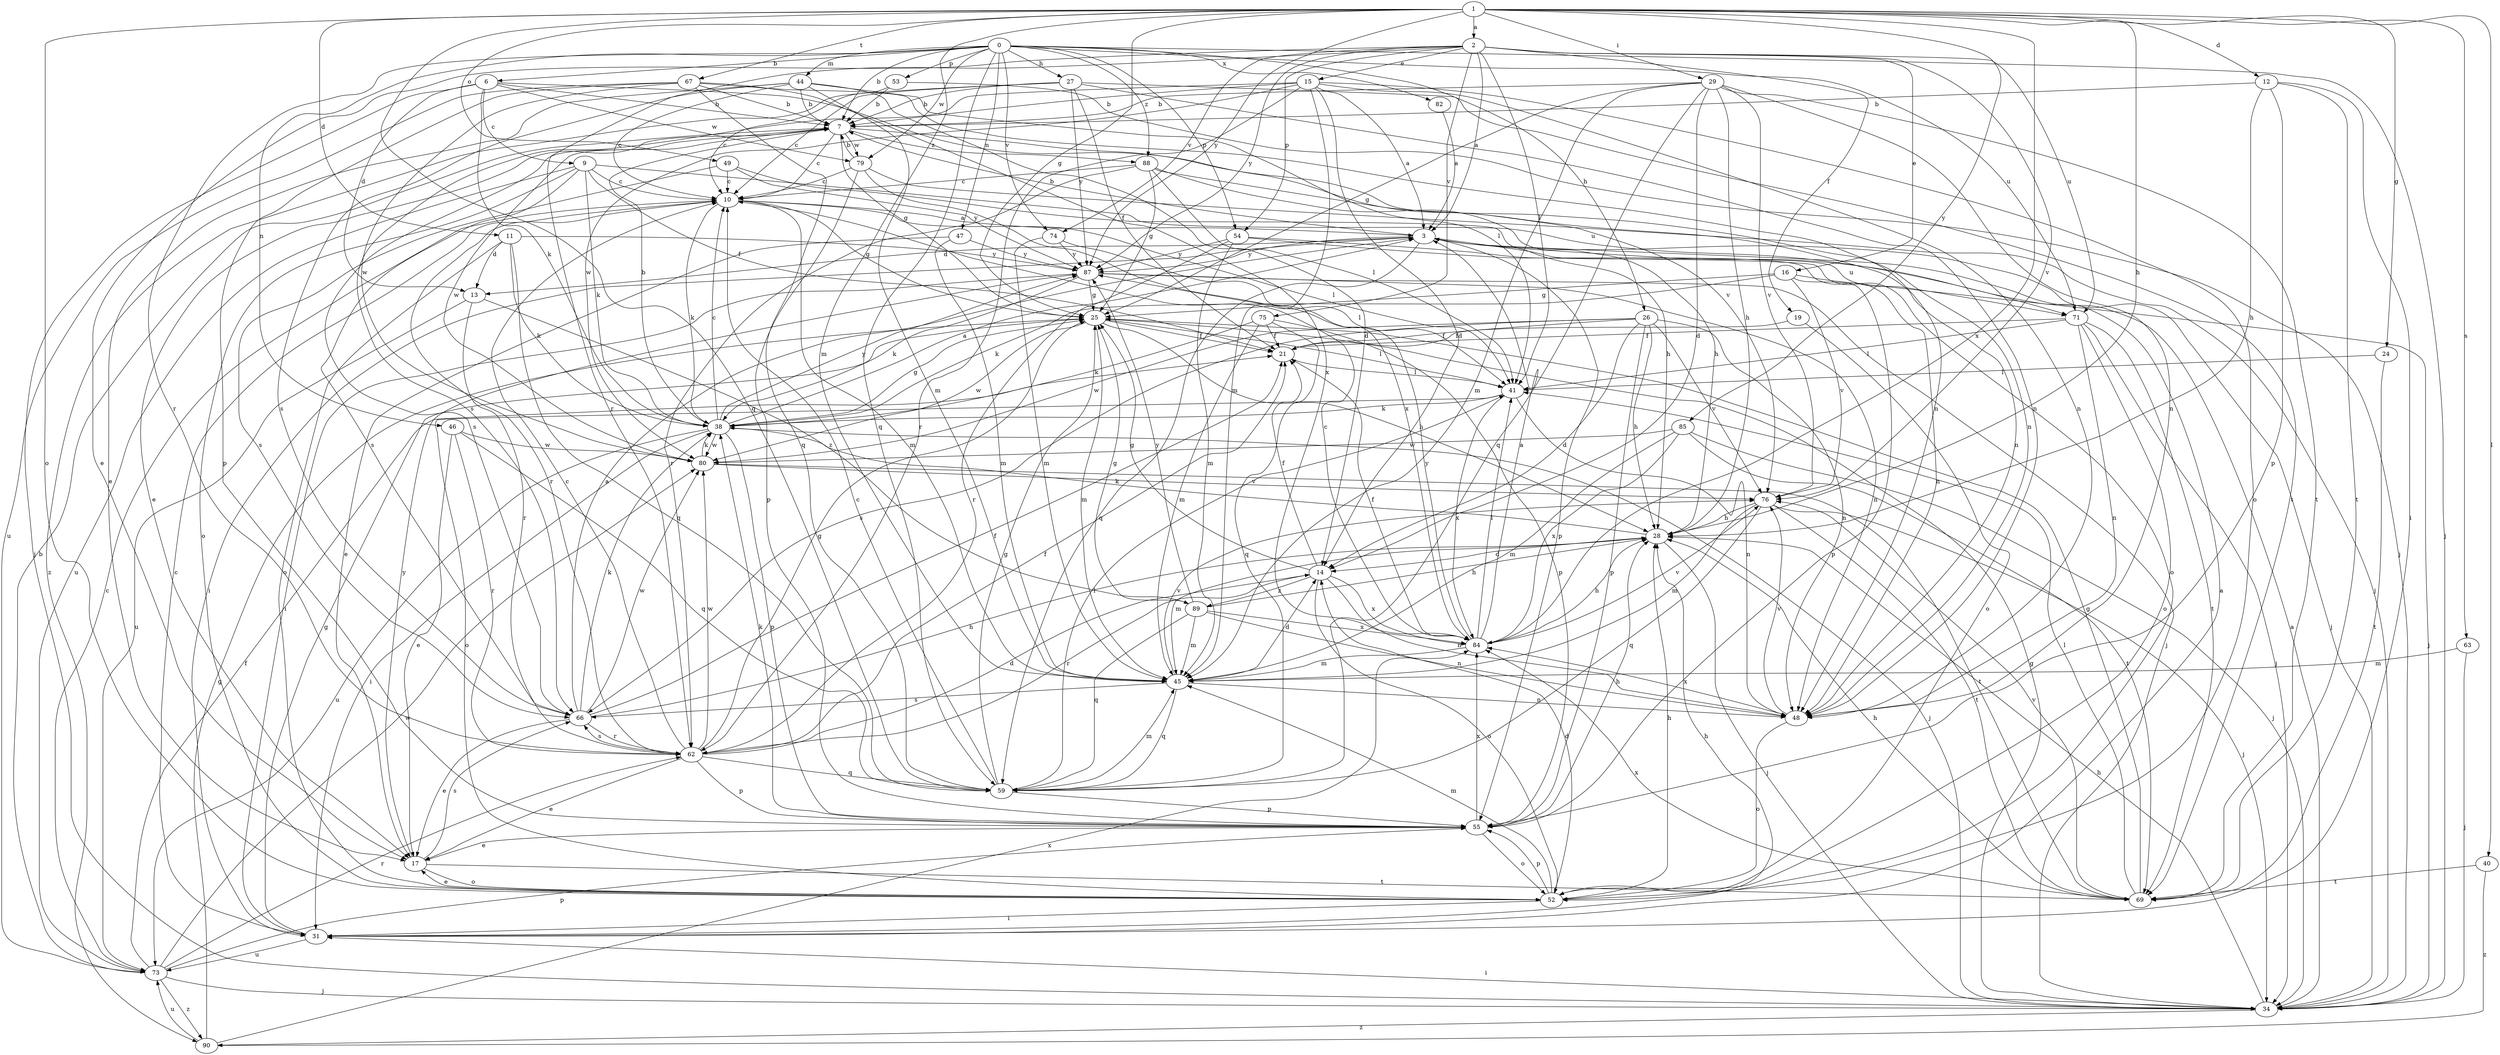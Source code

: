 strict digraph  {
0;
1;
2;
3;
6;
7;
9;
10;
11;
12;
13;
14;
15;
16;
17;
19;
21;
24;
25;
26;
27;
28;
29;
31;
34;
38;
40;
41;
44;
45;
46;
47;
48;
49;
52;
53;
54;
55;
59;
62;
63;
66;
67;
69;
71;
73;
74;
75;
76;
79;
80;
82;
84;
85;
87;
88;
89;
90;
0 -> 6  [label=b];
0 -> 7  [label=b];
0 -> 26  [label=h];
0 -> 27  [label=h];
0 -> 34  [label=j];
0 -> 44  [label=m];
0 -> 46  [label=n];
0 -> 47  [label=n];
0 -> 53  [label=p];
0 -> 54  [label=p];
0 -> 59  [label=q];
0 -> 62  [label=r];
0 -> 71  [label=u];
0 -> 74  [label=v];
0 -> 79  [label=w];
0 -> 82  [label=x];
0 -> 88  [label=z];
1 -> 2  [label=a];
1 -> 11  [label=d];
1 -> 12  [label=d];
1 -> 24  [label=g];
1 -> 25  [label=g];
1 -> 28  [label=h];
1 -> 29  [label=i];
1 -> 40  [label=l];
1 -> 45  [label=m];
1 -> 49  [label=o];
1 -> 52  [label=o];
1 -> 59  [label=q];
1 -> 63  [label=s];
1 -> 67  [label=t];
1 -> 84  [label=x];
1 -> 85  [label=y];
1 -> 87  [label=y];
2 -> 3  [label=a];
2 -> 15  [label=e];
2 -> 16  [label=e];
2 -> 17  [label=e];
2 -> 19  [label=f];
2 -> 41  [label=l];
2 -> 54  [label=p];
2 -> 62  [label=r];
2 -> 71  [label=u];
2 -> 74  [label=v];
2 -> 75  [label=v];
2 -> 76  [label=v];
2 -> 87  [label=y];
3 -> 7  [label=b];
3 -> 13  [label=d];
3 -> 31  [label=i];
3 -> 34  [label=j];
3 -> 55  [label=p];
3 -> 59  [label=q];
3 -> 71  [label=u];
3 -> 87  [label=y];
6 -> 7  [label=b];
6 -> 9  [label=c];
6 -> 13  [label=d];
6 -> 34  [label=j];
6 -> 38  [label=k];
6 -> 76  [label=v];
6 -> 79  [label=w];
7 -> 10  [label=c];
7 -> 17  [label=e];
7 -> 25  [label=g];
7 -> 48  [label=n];
7 -> 66  [label=s];
7 -> 79  [label=w];
7 -> 80  [label=w];
7 -> 88  [label=z];
9 -> 10  [label=c];
9 -> 21  [label=f];
9 -> 38  [label=k];
9 -> 52  [label=o];
9 -> 66  [label=s];
9 -> 71  [label=u];
9 -> 73  [label=u];
10 -> 3  [label=a];
10 -> 25  [label=g];
10 -> 38  [label=k];
10 -> 41  [label=l];
10 -> 45  [label=m];
10 -> 62  [label=r];
11 -> 13  [label=d];
11 -> 38  [label=k];
11 -> 52  [label=o];
11 -> 59  [label=q];
11 -> 87  [label=y];
12 -> 7  [label=b];
12 -> 28  [label=h];
12 -> 31  [label=i];
12 -> 55  [label=p];
12 -> 69  [label=t];
13 -> 62  [label=r];
13 -> 73  [label=u];
13 -> 89  [label=z];
14 -> 21  [label=f];
14 -> 25  [label=g];
14 -> 48  [label=n];
14 -> 52  [label=o];
14 -> 62  [label=r];
14 -> 84  [label=x];
14 -> 89  [label=z];
15 -> 3  [label=a];
15 -> 7  [label=b];
15 -> 14  [label=d];
15 -> 45  [label=m];
15 -> 48  [label=n];
15 -> 52  [label=o];
15 -> 62  [label=r];
15 -> 66  [label=s];
15 -> 80  [label=w];
16 -> 25  [label=g];
16 -> 34  [label=j];
16 -> 38  [label=k];
16 -> 55  [label=p];
16 -> 76  [label=v];
17 -> 52  [label=o];
17 -> 66  [label=s];
17 -> 69  [label=t];
17 -> 87  [label=y];
19 -> 21  [label=f];
19 -> 52  [label=o];
21 -> 41  [label=l];
24 -> 41  [label=l];
24 -> 69  [label=t];
25 -> 21  [label=f];
25 -> 28  [label=h];
25 -> 41  [label=l];
25 -> 45  [label=m];
25 -> 80  [label=w];
26 -> 14  [label=d];
26 -> 21  [label=f];
26 -> 28  [label=h];
26 -> 48  [label=n];
26 -> 55  [label=p];
26 -> 66  [label=s];
26 -> 76  [label=v];
26 -> 80  [label=w];
27 -> 7  [label=b];
27 -> 10  [label=c];
27 -> 21  [label=f];
27 -> 48  [label=n];
27 -> 69  [label=t];
27 -> 87  [label=y];
27 -> 90  [label=z];
28 -> 14  [label=d];
28 -> 34  [label=j];
28 -> 38  [label=k];
28 -> 45  [label=m];
29 -> 7  [label=b];
29 -> 14  [label=d];
29 -> 25  [label=g];
29 -> 28  [label=h];
29 -> 45  [label=m];
29 -> 48  [label=n];
29 -> 59  [label=q];
29 -> 69  [label=t];
29 -> 76  [label=v];
31 -> 3  [label=a];
31 -> 10  [label=c];
31 -> 25  [label=g];
31 -> 28  [label=h];
31 -> 73  [label=u];
34 -> 3  [label=a];
34 -> 25  [label=g];
34 -> 28  [label=h];
34 -> 31  [label=i];
34 -> 90  [label=z];
38 -> 3  [label=a];
38 -> 7  [label=b];
38 -> 10  [label=c];
38 -> 25  [label=g];
38 -> 31  [label=i];
38 -> 34  [label=j];
38 -> 55  [label=p];
38 -> 73  [label=u];
38 -> 80  [label=w];
38 -> 87  [label=y];
40 -> 69  [label=t];
40 -> 90  [label=z];
41 -> 38  [label=k];
41 -> 48  [label=n];
41 -> 52  [label=o];
41 -> 84  [label=x];
44 -> 7  [label=b];
44 -> 10  [label=c];
44 -> 14  [label=d];
44 -> 17  [label=e];
44 -> 41  [label=l];
44 -> 45  [label=m];
44 -> 66  [label=s];
45 -> 14  [label=d];
45 -> 48  [label=n];
45 -> 59  [label=q];
45 -> 66  [label=s];
45 -> 76  [label=v];
46 -> 17  [label=e];
46 -> 59  [label=q];
46 -> 62  [label=r];
46 -> 80  [label=w];
47 -> 17  [label=e];
47 -> 45  [label=m];
47 -> 87  [label=y];
48 -> 52  [label=o];
48 -> 76  [label=v];
48 -> 84  [label=x];
49 -> 10  [label=c];
49 -> 28  [label=h];
49 -> 66  [label=s];
49 -> 87  [label=y];
52 -> 14  [label=d];
52 -> 17  [label=e];
52 -> 28  [label=h];
52 -> 31  [label=i];
52 -> 45  [label=m];
52 -> 55  [label=p];
53 -> 7  [label=b];
53 -> 10  [label=c];
53 -> 34  [label=j];
54 -> 45  [label=m];
54 -> 48  [label=n];
54 -> 52  [label=o];
54 -> 62  [label=r];
54 -> 87  [label=y];
55 -> 17  [label=e];
55 -> 28  [label=h];
55 -> 38  [label=k];
55 -> 52  [label=o];
55 -> 84  [label=x];
59 -> 10  [label=c];
59 -> 25  [label=g];
59 -> 41  [label=l];
59 -> 45  [label=m];
59 -> 55  [label=p];
62 -> 10  [label=c];
62 -> 14  [label=d];
62 -> 17  [label=e];
62 -> 21  [label=f];
62 -> 25  [label=g];
62 -> 55  [label=p];
62 -> 59  [label=q];
62 -> 66  [label=s];
62 -> 80  [label=w];
63 -> 34  [label=j];
63 -> 45  [label=m];
66 -> 3  [label=a];
66 -> 17  [label=e];
66 -> 21  [label=f];
66 -> 28  [label=h];
66 -> 38  [label=k];
66 -> 62  [label=r];
66 -> 80  [label=w];
67 -> 7  [label=b];
67 -> 48  [label=n];
67 -> 55  [label=p];
67 -> 59  [label=q];
67 -> 73  [label=u];
67 -> 80  [label=w];
67 -> 84  [label=x];
69 -> 25  [label=g];
69 -> 28  [label=h];
69 -> 41  [label=l];
69 -> 76  [label=v];
69 -> 84  [label=x];
71 -> 21  [label=f];
71 -> 34  [label=j];
71 -> 41  [label=l];
71 -> 48  [label=n];
71 -> 52  [label=o];
71 -> 69  [label=t];
73 -> 7  [label=b];
73 -> 10  [label=c];
73 -> 21  [label=f];
73 -> 34  [label=j];
73 -> 55  [label=p];
73 -> 62  [label=r];
73 -> 80  [label=w];
73 -> 90  [label=z];
74 -> 41  [label=l];
74 -> 45  [label=m];
74 -> 87  [label=y];
75 -> 21  [label=f];
75 -> 38  [label=k];
75 -> 45  [label=m];
75 -> 55  [label=p];
75 -> 59  [label=q];
76 -> 28  [label=h];
76 -> 34  [label=j];
76 -> 45  [label=m];
76 -> 59  [label=q];
76 -> 69  [label=t];
79 -> 7  [label=b];
79 -> 10  [label=c];
79 -> 34  [label=j];
79 -> 55  [label=p];
79 -> 84  [label=x];
80 -> 38  [label=k];
80 -> 69  [label=t];
80 -> 76  [label=v];
82 -> 3  [label=a];
84 -> 3  [label=a];
84 -> 10  [label=c];
84 -> 21  [label=f];
84 -> 28  [label=h];
84 -> 41  [label=l];
84 -> 45  [label=m];
84 -> 76  [label=v];
84 -> 87  [label=y];
85 -> 34  [label=j];
85 -> 45  [label=m];
85 -> 69  [label=t];
85 -> 80  [label=w];
85 -> 84  [label=x];
87 -> 25  [label=g];
87 -> 31  [label=i];
87 -> 34  [label=j];
87 -> 38  [label=k];
87 -> 48  [label=n];
88 -> 10  [label=c];
88 -> 25  [label=g];
88 -> 28  [label=h];
88 -> 41  [label=l];
88 -> 48  [label=n];
88 -> 62  [label=r];
89 -> 25  [label=g];
89 -> 28  [label=h];
89 -> 45  [label=m];
89 -> 48  [label=n];
89 -> 59  [label=q];
89 -> 84  [label=x];
89 -> 87  [label=y];
90 -> 25  [label=g];
90 -> 73  [label=u];
90 -> 84  [label=x];
}
